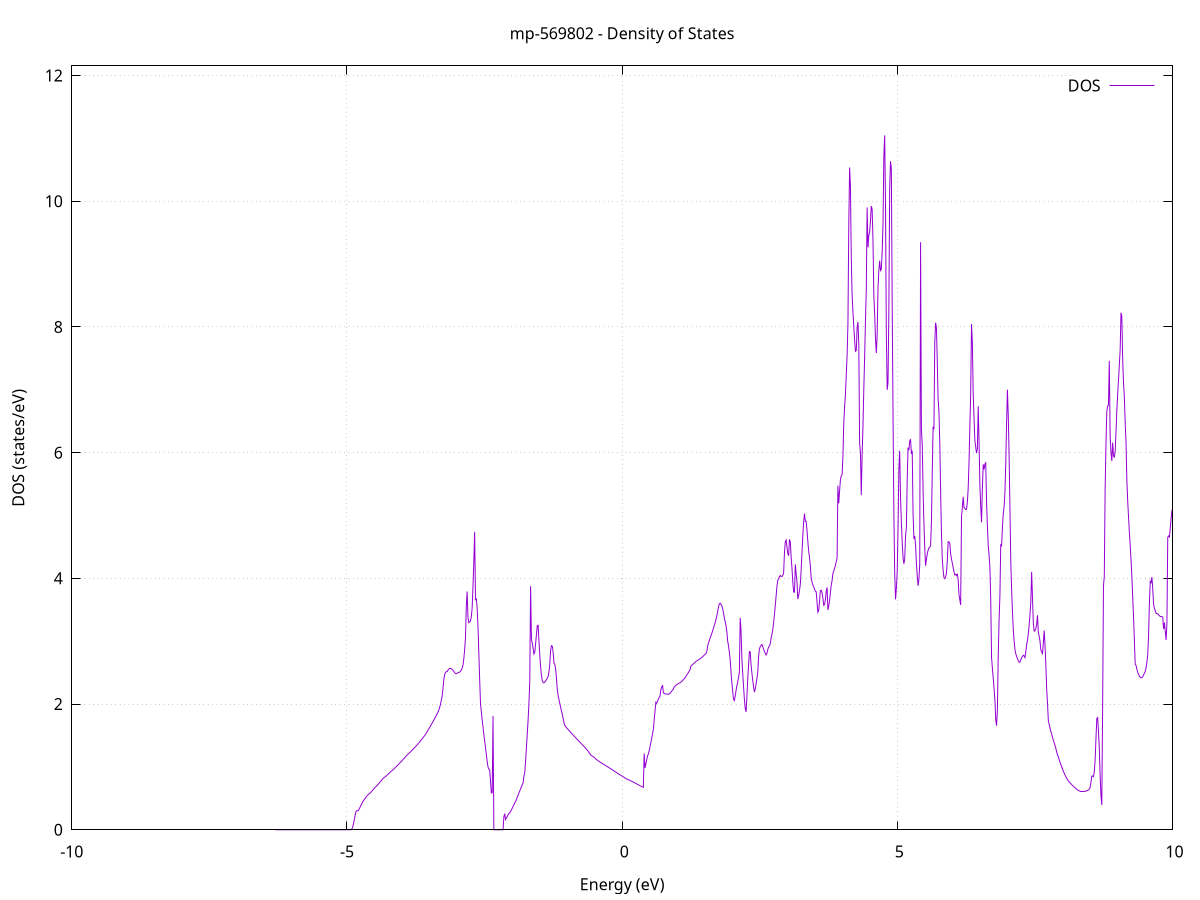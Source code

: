 set title 'mp-569802 - Density of States'
set xlabel 'Energy (eV)'
set ylabel 'DOS (states/eV)'
set grid
set xrange [-10:10]
set yrange [0:12.153]
set xzeroaxis lt -1
set terminal png size 800,600
set output 'mp-569802_dos_gnuplot.png'
plot '-' using 1:2 with lines title 'DOS'
-6.306400 0.000000
-6.291200 0.000000
-6.276000 0.000000
-6.260900 0.000000
-6.245700 0.000000
-6.230500 0.000000
-6.215300 0.000000
-6.200200 0.000000
-6.185000 0.000000
-6.169800 0.000000
-6.154600 0.000000
-6.139500 0.000000
-6.124300 0.000000
-6.109100 0.000000
-6.094000 0.000000
-6.078800 0.000000
-6.063600 0.000000
-6.048400 0.000000
-6.033300 0.000000
-6.018100 0.000000
-6.002900 0.000000
-5.987700 0.000000
-5.972600 0.000000
-5.957400 0.000000
-5.942200 0.000000
-5.927000 0.000000
-5.911900 0.000000
-5.896700 0.000000
-5.881500 0.000000
-5.866400 0.000000
-5.851200 0.000000
-5.836000 0.000000
-5.820800 0.000000
-5.805700 0.000000
-5.790500 0.000000
-5.775300 0.000000
-5.760100 0.000000
-5.745000 0.000000
-5.729800 0.000000
-5.714600 0.000000
-5.699400 0.000000
-5.684300 0.000000
-5.669100 0.000000
-5.653900 0.000000
-5.638800 0.000000
-5.623600 0.000000
-5.608400 0.000000
-5.593200 0.000000
-5.578100 0.000000
-5.562900 0.000000
-5.547700 0.000000
-5.532500 0.000000
-5.517400 0.000000
-5.502200 0.000000
-5.487000 0.000000
-5.471800 0.000000
-5.456700 0.000000
-5.441500 0.000000
-5.426300 0.000000
-5.411200 0.000000
-5.396000 0.000000
-5.380800 0.000000
-5.365600 0.000000
-5.350500 0.000000
-5.335300 0.000000
-5.320100 0.000000
-5.304900 0.000000
-5.289800 0.000000
-5.274600 0.000000
-5.259400 0.000000
-5.244200 0.000000
-5.229100 0.000000
-5.213900 0.000000
-5.198700 0.000000
-5.183600 0.000000
-5.168400 0.000000
-5.153200 0.000000
-5.138000 0.000000
-5.122900 0.000000
-5.107700 0.000000
-5.092500 0.000000
-5.077300 0.000000
-5.062200 0.000000
-5.047000 0.000000
-5.031800 0.000000
-5.016600 0.000000
-5.001500 0.000000
-4.986300 0.000000
-4.971100 0.000000
-4.956000 0.000000
-4.940800 0.000000
-4.925600 0.000100
-4.910400 0.012500
-4.895300 0.045900
-4.880100 0.100200
-4.864900 0.168000
-4.849700 0.243200
-4.834600 0.293000
-4.819400 0.304200
-4.804200 0.303100
-4.789000 0.311100
-4.773900 0.337600
-4.758700 0.364700
-4.743500 0.392400
-4.728400 0.419100
-4.713200 0.443600
-4.698000 0.465900
-4.682800 0.486100
-4.667700 0.503600
-4.652500 0.521300
-4.637300 0.538200
-4.622100 0.551700
-4.607000 0.563900
-4.591800 0.575100
-4.576600 0.586600
-4.561400 0.600000
-4.546300 0.615200
-4.531100 0.631300
-4.515900 0.647200
-4.500800 0.661800
-4.485600 0.675600
-4.470400 0.689000
-4.455200 0.702100
-4.440100 0.715900
-4.424900 0.731600
-4.409700 0.747600
-4.394500 0.763700
-4.379400 0.779900
-4.364200 0.796200
-4.349000 0.812500
-4.333800 0.824900
-4.318700 0.834700
-4.303500 0.843800
-4.288300 0.855400
-4.273200 0.867700
-4.258000 0.880100
-4.242800 0.892700
-4.227600 0.905300
-4.212500 0.917600
-4.197300 0.929500
-4.182100 0.940800
-4.166900 0.951800
-4.151800 0.964100
-4.136600 0.977000
-4.121400 0.990000
-4.106200 1.003200
-4.091100 1.016400
-4.075900 1.029700
-4.060700 1.043200
-4.045600 1.056600
-4.030400 1.070200
-4.015200 1.083900
-4.000000 1.097800
-3.984900 1.112400
-3.969700 1.127600
-3.954500 1.142900
-3.939300 1.158300
-3.924200 1.173200
-3.909000 1.187100
-3.893800 1.200100
-3.878600 1.212700
-3.863500 1.225200
-3.848300 1.237900
-3.833100 1.251200
-3.818000 1.265000
-3.802800 1.278900
-3.787600 1.292800
-3.772400 1.306800
-3.757300 1.320900
-3.742100 1.335200
-3.726900 1.349600
-3.711700 1.364300
-3.696600 1.380900
-3.681400 1.397000
-3.666200 1.413200
-3.651000 1.429600
-3.635900 1.446100
-3.620700 1.462800
-3.605500 1.479900
-3.590400 1.497400
-3.575200 1.515900
-3.560000 1.535900
-3.544800 1.557600
-3.529700 1.580700
-3.514500 1.603700
-3.499300 1.625700
-3.484100 1.648200
-3.469000 1.670900
-3.453800 1.694100
-3.438600 1.717500
-3.423400 1.741300
-3.408300 1.766900
-3.393100 1.792600
-3.377900 1.818300
-3.362800 1.845000
-3.347600 1.872500
-3.332400 1.902300
-3.317200 1.942100
-3.302100 1.993200
-3.286900 2.055500
-3.271700 2.120900
-3.256500 2.235100
-3.241400 2.376200
-3.226200 2.463600
-3.211000 2.500500
-3.195800 2.516400
-3.180700 2.515000
-3.165500 2.537500
-3.150300 2.555700
-3.135200 2.566000
-3.120000 2.567200
-3.104800 2.562500
-3.089600 2.552600
-3.074500 2.538400
-3.059300 2.520600
-3.044100 2.501400
-3.028900 2.486100
-3.013800 2.481800
-2.998600 2.488900
-2.983400 2.497900
-2.968200 2.503500
-2.953100 2.508000
-2.937900 2.520600
-2.922700 2.542100
-2.907600 2.571100
-2.892400 2.617000
-2.877200 2.720200
-2.862000 2.860600
-2.846900 3.047600
-2.831700 3.563700
-2.816500 3.790900
-2.801300 3.375100
-2.786200 3.293900
-2.771000 3.306400
-2.755800 3.321700
-2.740600 3.393600
-2.725500 3.527100
-2.710300 3.867900
-2.695100 4.262200
-2.680000 4.739600
-2.664800 3.651900
-2.649600 3.680100
-2.634400 3.518500
-2.619300 3.236300
-2.604100 2.813700
-2.588900 2.392600
-2.573700 2.004900
-2.558600 1.875600
-2.543400 1.751600
-2.528200 1.636800
-2.513000 1.519000
-2.497900 1.414200
-2.482700 1.304200
-2.467500 1.196200
-2.452400 1.090100
-2.437200 0.998300
-2.422000 0.965500
-2.406800 0.954900
-2.391700 0.772500
-2.376500 0.585300
-2.361300 0.588600
-2.346100 1.809600
-2.331000 0.000000
-2.315800 0.000000
-2.300600 0.000000
-2.285400 0.000000
-2.270300 0.000000
-2.255100 0.000000
-2.239900 0.000000
-2.224800 0.000000
-2.209600 0.000000
-2.194400 0.000000
-2.179200 0.000000
-2.164100 0.000000
-2.148900 0.208300
-2.133700 0.257200
-2.118500 0.164200
-2.103400 0.187600
-2.088200 0.212100
-2.073000 0.237800
-2.057800 0.264500
-2.042700 0.265900
-2.027500 0.291000
-2.012300 0.316800
-1.997200 0.343400
-1.982000 0.370700
-1.966800 0.398700
-1.951600 0.427500
-1.936500 0.448100
-1.921300 0.482900
-1.906100 0.517400
-1.890900 0.551400
-1.875800 0.585000
-1.860600 0.618100
-1.845400 0.650800
-1.830200 0.683100
-1.815100 0.714900
-1.799900 0.746300
-1.784700 0.855900
-1.769600 0.912500
-1.754400 1.090800
-1.739200 1.306600
-1.724000 1.524600
-1.708900 1.744700
-1.693700 2.008100
-1.678500 2.363300
-1.663300 3.874900
-1.648200 3.026400
-1.633000 2.973200
-1.617800 2.888300
-1.602600 2.796700
-1.587500 2.824300
-1.572300 2.963500
-1.557100 3.105800
-1.542000 3.248300
-1.526800 3.253100
-1.511600 3.001800
-1.496400 2.777200
-1.481300 2.591500
-1.466100 2.454300
-1.450900 2.370700
-1.435700 2.341400
-1.420600 2.337900
-1.405400 2.349800
-1.390200 2.367200
-1.375000 2.389100
-1.359900 2.414500
-1.344700 2.440900
-1.329500 2.514800
-1.314400 2.640100
-1.299200 2.859600
-1.284000 2.928900
-1.268800 2.918300
-1.253700 2.820700
-1.238500 2.646900
-1.223300 2.633100
-1.208100 2.555800
-1.193000 2.406300
-1.177800 2.221800
-1.162600 2.135700
-1.147400 2.070600
-1.132300 2.007300
-1.117100 1.946700
-1.101900 1.888600
-1.086800 1.833100
-1.071600 1.770800
-1.056400 1.703700
-1.041200 1.657300
-1.026100 1.641000
-1.010900 1.625100
-0.995700 1.609700
-0.980500 1.594600
-0.965400 1.579800
-0.950200 1.565000
-0.935000 1.550500
-0.919800 1.536000
-0.904700 1.521600
-0.889500 1.507400
-0.874300 1.493200
-0.859200 1.479100
-0.844000 1.465000
-0.828800 1.451100
-0.813600 1.437100
-0.798500 1.423100
-0.783300 1.409000
-0.768100 1.394900
-0.752900 1.380900
-0.737800 1.367100
-0.722600 1.353300
-0.707400 1.339600
-0.692200 1.325200
-0.677100 1.310300
-0.661900 1.295400
-0.646700 1.280400
-0.631600 1.265400
-0.616400 1.247900
-0.601200 1.227700
-0.586000 1.208100
-0.570900 1.190400
-0.555700 1.178100
-0.540500 1.170700
-0.525300 1.163300
-0.510200 1.155900
-0.495000 1.141100
-0.479800 1.126900
-0.464600 1.116900
-0.449500 1.107100
-0.434300 1.097300
-0.419100 1.087600
-0.404000 1.078800
-0.388800 1.070200
-0.373600 1.061700
-0.358400 1.053100
-0.343300 1.044600
-0.328100 1.036100
-0.312900 1.027600
-0.297700 1.019500
-0.282600 1.011300
-0.267400 1.003200
-0.252200 0.995000
-0.237000 0.986700
-0.221900 0.978400
-0.206700 0.970000
-0.191500 0.961600
-0.176400 0.952900
-0.161200 0.943900
-0.146000 0.935000
-0.130800 0.926200
-0.115700 0.917400
-0.100500 0.908800
-0.085300 0.900100
-0.070100 0.891600
-0.055000 0.883100
-0.039800 0.874900
-0.024600 0.866700
-0.009400 0.858700
0.005700 0.850500
0.020900 0.842300
0.036100 0.833900
0.051200 0.824000
0.066400 0.814800
0.081600 0.809100
0.096800 0.803100
0.111900 0.797000
0.127100 0.790800
0.142300 0.784500
0.157500 0.778100
0.172600 0.771500
0.187800 0.764800
0.203000 0.758100
0.218200 0.751200
0.233300 0.744200
0.248500 0.737100
0.263700 0.730000
0.278800 0.722700
0.294000 0.715300
0.309200 0.708100
0.324400 0.701300
0.339500 0.694700
0.354700 0.688100
0.369900 0.681600
0.385100 0.675200
0.400200 1.215200
0.415400 0.983600
0.430600 1.044200
0.445800 1.107800
0.460900 1.174500
0.476100 1.205900
0.491300 1.257300
0.506400 1.321200
0.521600 1.387400
0.536800 1.456100
0.552000 1.527200
0.567100 1.600800
0.582300 1.749200
0.597500 1.888600
0.612700 2.028600
0.627800 2.011200
0.643000 2.048200
0.658200 2.078200
0.673400 2.104600
0.688500 2.127200
0.703700 2.230800
0.718900 2.269200
0.734000 2.301100
0.749200 2.179500
0.764400 2.169000
0.779600 2.163400
0.794700 2.160100
0.809900 2.158600
0.825100 2.159100
0.840300 2.156900
0.855400 2.158200
0.870600 2.173600
0.885800 2.190500
0.901000 2.206800
0.916100 2.222600
0.931300 2.241900
0.946500 2.269800
0.961600 2.285100
0.976800 2.299100
0.992000 2.310800
1.007200 2.318800
1.022300 2.325000
1.037500 2.331700
1.052700 2.338800
1.067900 2.346900
1.083000 2.359800
1.098200 2.375000
1.113400 2.389100
1.128600 2.403400
1.143700 2.419600
1.158900 2.439800
1.174100 2.461600
1.189200 2.483700
1.204400 2.503100
1.219600 2.524400
1.234800 2.548600
1.249900 2.606400
1.265100 2.617400
1.280300 2.628900
1.295500 2.640900
1.310600 2.653400
1.325800 2.666400
1.341000 2.678900
1.356200 2.688400
1.371300 2.694800
1.386500 2.702000
1.401700 2.710500
1.416800 2.720200
1.432000 2.730900
1.447200 2.741900
1.462400 2.753300
1.477500 2.765900
1.492700 2.779900
1.507900 2.790700
1.523100 2.801300
1.538200 2.835800
1.553400 2.921500
1.568600 2.970500
1.583800 3.012600
1.598900 3.051200
1.614100 3.086900
1.629300 3.124800
1.644400 3.165500
1.659600 3.208100
1.674800 3.250600
1.690000 3.295700
1.705100 3.345300
1.720300 3.403500
1.735500 3.470300
1.750700 3.545800
1.765800 3.592800
1.781000 3.605300
1.796200 3.587700
1.811400 3.559900
1.826500 3.517800
1.841700 3.451000
1.856900 3.369900
1.872000 3.309100
1.887200 3.249700
1.902400 3.157800
1.917600 3.000300
1.932700 2.926800
1.947900 2.820600
1.963100 2.705900
1.978300 2.506100
1.993400 2.344400
2.008600 2.205500
2.023800 2.076500
2.039000 2.055000
2.054100 2.125100
2.069300 2.213200
2.084500 2.292400
2.099600 2.354100
2.114800 2.420200
2.130000 2.507200
2.145200 3.371000
2.160300 3.160500
2.175500 2.729500
2.190700 2.490800
2.205900 2.276700
2.221000 2.079500
2.236200 1.930900
2.251400 1.874600
2.266600 2.111900
2.281700 2.389300
2.296900 2.614800
2.312100 2.833800
2.327200 2.830800
2.342400 2.625700
2.357600 2.493200
2.372800 2.376400
2.387900 2.273800
2.403100 2.190200
2.418300 2.239700
2.433500 2.315700
2.448600 2.403700
2.463800 2.503700
2.479000 2.745600
2.494200 2.877000
2.509300 2.913800
2.524500 2.935200
2.539700 2.948500
2.554800 2.912700
2.570000 2.872200
2.585200 2.838200
2.600400 2.808500
2.615500 2.782200
2.630700 2.806200
2.645900 2.868000
2.661100 2.905800
2.676200 2.924000
2.691400 2.960000
2.706600 3.050100
2.721800 3.112700
2.736900 3.181000
2.752100 3.291400
2.767300 3.425500
2.782400 3.565300
2.797600 3.720000
2.812800 3.873000
2.828000 3.971600
2.843100 3.991600
2.858300 4.024300
2.873500 4.046900
2.888700 4.030100
2.903800 4.029800
2.919000 4.047000
2.934200 4.088700
2.949400 4.407600
2.964500 4.583600
2.979700 4.610300
2.994900 4.497500
3.010000 4.395100
3.025200 4.359800
3.040400 4.620100
3.055600 4.581100
3.070700 4.335300
3.085900 4.160700
3.101100 3.939200
3.116300 3.781800
3.131400 3.779300
3.146600 4.222400
3.161800 4.074200
3.177000 3.936400
3.192100 3.670200
3.207300 3.726800
3.222500 3.806800
3.237600 3.909600
3.252800 4.134100
3.268000 4.415100
3.283200 4.683700
3.298300 4.895300
3.313500 5.029700
3.328700 4.907400
3.343900 4.905000
3.359000 4.761300
3.374200 4.580900
3.389400 4.435400
3.404600 4.326500
3.419700 4.201900
3.434900 4.007200
3.450100 3.941500
3.465200 3.896400
3.480400 3.867700
3.495600 3.828900
3.510800 3.794400
3.525900 3.785400
3.541100 3.618700
3.556300 3.460500
3.571500 3.487700
3.586600 3.636400
3.601800 3.803100
3.617000 3.811900
3.632200 3.774400
3.647300 3.687000
3.662500 3.570200
3.677700 3.582300
3.692800 3.660100
3.708000 3.792400
3.723200 3.856400
3.738400 3.496900
3.753500 3.556300
3.768700 3.645800
3.783900 3.774400
3.799100 3.888600
3.814200 3.962500
3.829400 4.075400
3.844600 4.116200
3.859800 4.159200
3.874900 4.204300
3.890100 4.265800
3.905300 4.319000
3.920400 5.473800
3.935600 5.194500
3.950800 5.386500
3.966000 5.568800
3.981100 5.631500
3.996300 5.648500
4.011500 5.935000
4.026700 6.474100
4.041800 6.725300
4.057000 6.915900
4.072200 7.236700
4.087400 7.539700
4.102500 8.039300
4.117700 9.585100
4.132900 10.536300
4.148000 10.241100
4.163200 9.109100
4.178400 8.516900
4.193600 8.238900
4.208700 8.007200
4.223900 7.787700
4.239100 7.612300
4.254300 7.626800
4.269400 7.994300
4.284600 8.078000
4.299800 7.723400
4.315000 6.146100
4.330100 5.998300
4.345300 5.323000
4.360500 5.967500
4.375600 6.412900
4.390800 7.002600
4.406000 7.518400
4.421200 8.098400
4.436300 8.605400
4.451500 9.900300
4.466700 9.266700
4.481900 9.453300
4.497000 9.505700
4.512200 9.690300
4.527400 9.921900
4.542600 9.870700
4.557700 9.382000
4.572900 8.502700
4.588100 8.218600
4.603200 7.813200
4.618400 7.585700
4.633600 7.880300
4.648800 8.615600
4.663900 8.896100
4.679100 9.053100
4.694300 8.897700
4.709500 8.917400
4.724600 9.188500
4.739800 9.626700
4.755000 10.715600
4.770200 11.047800
4.785300 9.914900
4.800500 7.889800
4.815700 6.998200
4.830800 7.110200
4.846000 8.241700
4.861200 10.211000
4.876400 10.634900
4.891500 10.526200
4.906700 8.404300
4.921900 6.618400
4.937100 5.050500
4.952200 4.092200
4.967400 3.665800
4.982600 3.843600
4.997800 4.097700
5.012900 4.788800
5.028100 5.737800
5.043300 6.030100
5.058400 5.282600
5.073600 4.893500
5.088800 4.575100
5.104000 4.330900
5.119100 4.231800
5.134300 4.304700
5.149500 4.674600
5.164700 4.807700
5.179800 5.579000
5.195000 6.080100
5.210200 6.038500
5.225400 6.186100
5.240500 6.212600
5.255700 5.978300
5.270900 6.029500
5.286000 5.030600
5.301200 4.626500
5.316400 4.674100
5.331600 4.519400
5.346700 4.237000
5.361900 4.040400
5.377100 3.881700
5.392300 3.982300
5.407400 4.221900
5.422600 9.348000
5.437800 6.357000
5.453000 6.134800
5.468100 5.404900
5.483300 4.882900
5.498500 4.481300
5.513600 4.199700
5.528800 4.305700
5.544000 4.386800
5.559200 4.447600
5.574300 4.483300
5.589500 4.494700
5.604700 4.520900
5.619900 4.886300
5.635000 5.694100
5.650200 6.414500
5.665400 6.372300
5.680600 7.751900
5.695700 8.066300
5.710900 7.980800
5.726100 7.442700
5.741200 6.847900
5.756400 6.652000
5.771600 6.157100
5.786800 5.394000
5.801900 4.718100
5.817100 4.304300
5.832300 4.127700
5.847500 4.013300
5.862600 3.994200
5.877800 4.022800
5.893000 4.083800
5.908200 4.277200
5.923300 4.582900
5.938500 4.581500
5.953700 4.553200
5.968800 4.389000
5.984000 4.308600
5.999200 4.242500
6.014400 4.172100
6.029500 4.106800
6.044700 4.054100
6.059900 4.063800
6.075100 4.043200
6.090200 4.075300
6.105400 3.980200
6.120600 3.738900
6.135800 3.660200
6.150900 3.576900
6.166100 4.983400
6.181300 5.114600
6.196400 5.297400
6.211600 5.130300
6.226800 5.109800
6.242000 5.096100
6.257100 5.098000
6.272300 5.207100
6.287500 5.427200
6.302700 5.842800
6.317800 6.405700
6.333000 6.938100
6.348200 8.045700
6.363400 7.753300
6.378500 6.942300
6.393700 6.565100
6.408900 6.198100
6.424000 6.088700
6.439200 5.993500
6.454400 6.057300
6.469600 6.738500
6.484700 6.190000
6.499900 5.496900
6.515100 5.148300
6.530300 4.892000
6.545400 5.433500
6.560600 5.814100
6.575800 5.732900
6.591000 5.818300
6.606100 5.837400
6.621300 5.226100
6.636500 4.834400
6.651600 4.524500
6.666800 4.366600
6.682000 4.183000
6.697200 3.673500
6.712300 2.743300
6.727500 2.571500
6.742700 2.408500
6.757900 2.241400
6.773000 2.069900
6.788200 1.750600
6.803400 1.654800
6.818600 1.911800
6.833700 2.775900
6.848900 3.330600
6.864100 3.725200
6.879200 4.533000
6.894400 4.518200
6.909600 4.810100
6.924800 5.023000
6.939900 5.134400
6.955100 5.365500
6.970300 5.817800
6.985500 6.483000
7.000600 7.002000
7.015800 6.585700
7.031000 5.963600
7.046200 5.136100
7.061300 4.279700
7.076500 3.826700
7.091700 3.481500
7.106800 3.184000
7.122000 3.002400
7.137200 2.868900
7.152400 2.799700
7.167500 2.759400
7.182700 2.722700
7.197900 2.689600
7.213100 2.666800
7.228200 2.666800
7.243400 2.706000
7.258600 2.736800
7.273800 2.758800
7.288900 2.776500
7.304100 2.765600
7.319300 2.738300
7.334400 2.836100
7.349600 2.939400
7.364800 3.011900
7.380000 3.117200
7.395100 3.255300
7.410300 3.424000
7.425500 3.623200
7.440700 4.101700
7.455800 3.692600
7.471000 3.292300
7.486200 3.161100
7.501400 3.164400
7.516500 3.200800
7.531700 3.262400
7.546900 3.413300
7.562000 3.149600
7.577200 3.077800
7.592400 3.002200
7.607600 2.863100
7.622700 2.827700
7.637900 2.803100
7.653100 2.964800
7.668300 3.170300
7.683400 2.940700
7.698600 2.627900
7.713800 2.234500
7.729000 2.011900
7.744100 1.736400
7.759300 1.674300
7.774500 1.617200
7.789600 1.565300
7.804800 1.517100
7.820000 1.470500
7.835200 1.426000
7.850300 1.383500
7.865500 1.343100
7.880700 1.293300
7.895900 1.235500
7.911000 1.193800
7.926200 1.154700
7.941400 1.116400
7.956600 1.075900
7.971700 1.036700
7.986900 0.999600
8.002100 0.964400
8.017200 0.931300
8.032400 0.900100
8.047600 0.870900
8.062800 0.843700
8.077900 0.818400
8.093100 0.795200
8.108300 0.777400
8.123500 0.762100
8.138600 0.747100
8.153800 0.732600
8.169000 0.718500
8.184200 0.705000
8.199300 0.691900
8.214500 0.679400
8.229700 0.667300
8.244800 0.655700
8.260000 0.644700
8.275200 0.634100
8.290400 0.624700
8.305500 0.618700
8.320700 0.613200
8.335900 0.609500
8.351100 0.609300
8.366200 0.609400
8.381400 0.609700
8.396600 0.610400
8.411800 0.611600
8.426900 0.614700
8.442100 0.619600
8.457300 0.626600
8.472400 0.635500
8.487600 0.646400
8.502800 0.673300
8.518000 0.752800
8.533100 0.853600
8.548300 0.855900
8.563500 0.845500
8.578700 0.921700
8.593800 1.105500
8.609000 1.443000
8.624200 1.761700
8.639400 1.793600
8.654500 1.572700
8.669700 1.300800
8.684900 0.859800
8.700000 0.549100
8.715200 0.394100
8.730400 1.942100
8.745600 3.875700
8.760700 4.031200
8.775900 5.410000
8.791100 6.134600
8.806300 6.652100
8.821400 6.744600
8.836600 6.753700
8.851800 7.460700
8.867000 6.262200
8.882100 6.001400
8.897300 5.867300
8.912500 6.159400
8.927600 5.954200
8.942800 5.921000
8.958000 6.022200
8.973200 6.319200
8.988300 6.663000
9.003500 6.920000
9.018700 7.153100
9.033900 7.390700
9.049000 7.633000
9.064200 8.226600
9.079400 8.167000
9.094600 7.478600
9.109700 7.123400
9.124900 6.883900
9.140100 6.481400
9.155300 6.168900
9.170400 5.573300
9.185600 5.234800
9.200800 4.982800
9.215900 4.738700
9.231100 4.528400
9.246300 4.299600
9.261500 4.032400
9.276600 3.699000
9.291800 3.393900
9.307000 3.015800
9.322200 2.637800
9.337300 2.617400
9.352500 2.558200
9.367700 2.510800
9.382900 2.473800
9.398000 2.446200
9.413200 2.427700
9.428400 2.418400
9.443500 2.419700
9.458700 2.435700
9.473900 2.461900
9.489100 2.489100
9.504200 2.515200
9.519400 2.581600
9.534600 2.662400
9.549800 2.785700
9.564900 3.082900
9.580100 3.594500
9.595300 3.950300
9.610500 3.932300
9.625600 4.021700
9.640800 3.833600
9.656000 3.589300
9.671100 3.517100
9.686300 3.488800
9.701500 3.441500
9.716700 3.438200
9.731800 3.438400
9.747000 3.419900
9.762200 3.406300
9.777400 3.392500
9.792500 3.394600
9.807700 3.392500
9.822900 3.382300
9.838100 3.195400
9.853200 3.297200
9.868400 3.158200
9.883600 3.020900
9.898700 3.282200
9.913900 4.653700
9.929100 4.674600
9.944300 4.658700
9.959400 4.796200
9.974600 4.949800
9.989800 5.078600
10.005000 5.120200
10.020100 5.742000
10.035300 5.928600
10.050500 5.810800
10.065700 5.716300
10.080800 5.710600
10.096000 5.146700
10.111200 5.167600
10.126300 5.202000
10.141500 5.250100
10.156700 5.284200
10.171900 5.314000
10.187000 5.328200
10.202200 5.322700
10.217400 5.292200
10.232600 5.219600
10.247700 5.126600
10.262900 5.015000
10.278100 4.891300
10.293300 4.826000
10.308400 4.734700
10.323600 4.642200
10.338800 4.569000
10.353900 4.721500
10.369100 4.659500
10.384300 4.338800
10.399500 4.293500
10.414600 4.149400
10.429800 4.008000
10.445000 3.863300
10.460200 3.832400
10.475300 3.834900
10.490500 3.827700
10.505700 3.850300
10.520900 3.874400
10.536000 3.875900
10.551200 3.894200
10.566400 3.914300
10.581500 3.938800
10.596700 3.972400
10.611900 4.043700
10.627100 4.082600
10.642200 4.152900
10.657400 4.129000
10.672600 4.093900
10.687800 4.063500
10.702900 4.030100
10.718100 3.998700
10.733300 3.966700
10.748500 4.265100
10.763600 4.086700
10.778800 3.897700
10.794000 3.758900
10.809100 3.725400
10.824300 3.730500
10.839500 3.762200
10.854700 3.841300
10.869800 3.967700
10.885000 4.114500
10.900200 4.292000
10.915400 4.500100
10.930500 4.685800
10.945700 4.755000
10.960900 4.786100
10.976100 4.857100
10.991200 5.004400
11.006400 4.925800
11.021600 5.037700
11.036700 5.153900
11.051900 5.273900
11.067100 5.399000
11.082300 5.664800
11.097400 5.759700
11.112600 5.473900
11.127800 5.387000
11.143000 4.966100
11.158100 4.747400
11.173300 4.570300
11.188500 4.440500
11.203700 4.312800
11.218800 4.038600
11.234000 3.635500
11.249200 3.291700
11.264300 3.013300
11.279500 2.943900
11.294700 2.898600
11.309900 2.855400
11.325000 2.829500
11.340200 2.820700
11.355400 2.828900
11.370600 2.844700
11.385700 2.859400
11.400900 2.910000
11.416100 2.948900
11.431300 2.924400
11.446400 2.854000
11.461600 2.760000
11.476800 2.643000
11.491900 2.578000
11.507100 2.520600
11.522300 2.696100
11.537500 2.816900
11.552600 2.959700
11.567800 3.204300
11.583000 3.603000
11.598200 3.778800
11.613300 3.822100
11.628500 3.851000
11.643700 3.970500
11.658900 4.199600
11.674000 4.340900
11.689200 4.429400
11.704400 4.538900
11.719500 4.683200
11.734700 4.738600
11.749900 4.750700
11.765100 4.869900
11.780200 5.007800
11.795400 5.164400
11.810600 5.419400
11.825800 5.655000
11.840900 5.042100
11.856100 4.890000
11.871300 4.794500
11.886500 4.839200
11.901600 4.823100
11.916800 4.737100
11.932000 4.629100
11.947100 4.394000
11.962300 4.252100
11.977500 4.161300
11.992700 3.981900
12.007800 3.608700
12.023000 2.977300
12.038200 2.824400
12.053400 2.760800
12.068500 2.700100
12.083700 2.645200
12.098900 2.619500
12.114100 2.696700
12.129200 2.787500
12.144400 2.906500
12.159600 3.012100
12.174700 2.976700
12.189900 2.891800
12.205100 3.104700
12.220300 3.334400
12.235400 3.580700
12.250600 3.843600
12.265800 4.762100
12.281000 4.647100
12.296100 4.694100
12.311300 4.691200
12.326500 4.652600
12.341700 4.567200
12.356800 4.461000
12.372000 4.280400
12.387200 4.135400
12.402300 4.494400
12.417500 4.808900
12.432700 5.077400
12.447900 4.951800
12.463000 4.809100
12.478200 4.688900
12.493400 4.618800
12.508600 4.560400
12.523700 4.506500
12.538900 4.513900
12.554100 4.475300
12.569300 4.442800
12.584400 4.438000
12.599600 4.442500
12.614800 4.473100
12.629900 4.530300
12.645100 4.988800
12.660300 5.018300
12.675500 4.736300
12.690600 4.507800
12.705800 4.405500
12.721000 4.363800
12.736200 4.324100
12.751300 4.380100
12.766500 4.308300
12.781700 4.225300
12.796900 4.147500
12.812000 4.074800
12.827200 4.215500
12.842400 4.071400
12.857500 3.769300
12.872700 3.942800
12.887900 3.881100
12.903100 3.731300
12.918200 3.789500
12.933400 3.627800
12.948600 3.431400
12.963800 3.285300
12.978900 3.151400
12.994100 3.008300
13.009300 2.892900
13.024500 2.832300
13.039600 2.806800
13.054800 3.306000
13.070000 3.155000
13.085100 3.320600
13.100300 3.475400
13.115500 3.611700
13.130700 3.731900
13.145800 3.885100
13.161000 4.026200
13.176200 4.096500
13.191400 4.038600
13.206500 4.285600
13.221700 4.603300
13.236900 5.034400
13.252100 5.466300
13.267200 5.739700
13.282400 5.817700
13.297600 5.973800
13.312700 5.138000
13.327900 4.559800
13.343100 4.036400
13.358300 3.515600
13.373400 3.105600
13.388600 2.833000
13.403800 2.611800
13.419000 2.364300
13.434100 2.029500
13.449300 1.806800
13.464500 1.695300
13.479700 1.635700
13.494800 1.611500
13.510000 1.623500
13.525200 1.671400
13.540300 1.746700
13.555500 1.977400
13.570700 2.170900
13.585900 2.337700
13.601000 2.481300
13.616200 2.590600
13.631400 2.603200
13.646600 2.585600
13.661700 2.602000
13.676900 2.635200
13.692100 2.687400
13.707300 2.747400
13.722400 2.812300
13.737600 2.897900
13.752800 2.997400
13.767900 3.108000
13.783100 3.233900
13.798300 3.384200
13.813500 3.572900
13.828600 3.831700
13.843800 4.185900
13.859000 4.482500
13.874200 4.749100
13.889300 5.006600
13.904500 5.241100
13.919700 5.422800
13.934900 5.675800
13.950000 5.755500
13.965200 5.675100
13.980400 5.499000
13.995500 5.345200
14.010700 5.200500
14.025900 5.064400
14.041100 4.952600
14.056200 4.882500
14.071400 4.812200
14.086600 4.751900
14.101800 4.683300
14.116900 4.678500
14.132100 4.711500
14.147300 4.738500
14.162500 4.766000
14.177600 4.805900
14.192800 4.847800
14.208000 4.878400
14.223100 4.914800
14.238300 4.971500
14.253500 4.991200
14.268700 4.966200
14.283800 4.927300
14.299000 4.609600
14.314200 4.495700
14.329400 4.410600
14.344500 4.351900
14.359700 4.309100
14.374900 4.019800
14.390100 3.715400
14.405200 3.434400
14.420400 3.193900
14.435600 3.185400
14.450700 3.122500
14.465900 3.095800
14.481100 3.429700
14.496300 2.859900
14.511400 3.275800
14.526600 3.818600
14.541800 4.002800
14.557000 3.922400
14.572100 3.862700
14.587300 2.979500
14.602500 2.739200
14.617700 2.477900
14.632800 2.382600
14.648000 2.575100
14.663200 2.870400
14.678300 3.166100
14.693500 3.753700
14.708700 4.180100
14.723900 4.491100
14.739000 4.700500
14.754200 4.747600
14.769400 4.557300
14.784600 4.597500
14.799700 4.684300
14.814900 4.900400
14.830100 4.831300
14.845300 4.674300
14.860400 4.664700
14.875600 4.666600
14.890800 4.676900
14.905900 4.693900
14.921100 4.738200
14.936300 5.024200
14.951500 5.744800
14.966600 6.334400
14.981800 6.432600
14.997000 6.237900
15.012200 6.068600
15.027300 5.862200
15.042500 5.752100
15.057700 5.558800
15.072900 5.287900
15.088000 4.946400
15.103200 4.762200
15.118400 4.589500
15.133500 4.503400
15.148700 4.401600
15.163900 4.238400
15.179100 4.166600
15.194200 4.302400
15.209400 4.186700
15.224600 4.149500
15.239800 4.164700
15.254900 4.224100
15.270100 4.325100
15.285300 4.493200
15.300500 4.678800
15.315600 4.834200
15.330800 4.896000
15.346000 5.211100
15.361100 5.326500
15.376300 4.606100
15.391500 4.701200
15.406700 4.940000
15.421800 4.705400
15.437000 4.580400
15.452200 4.180700
15.467400 3.928500
15.482500 3.501300
15.497700 3.268000
15.512900 3.251400
15.528100 3.517400
15.543200 3.839600
15.558400 4.093400
15.573600 4.191000
15.588700 4.128500
15.603900 4.105300
15.619100 4.124000
15.634300 4.169300
15.649400 4.246200
15.664600 4.346700
15.679800 4.493200
15.695000 4.582500
15.710100 4.620000
15.725300 4.642200
15.740500 4.656900
15.755700 4.668800
15.770800 4.677000
15.786000 4.655000
15.801200 4.612500
15.816300 4.604200
15.831500 4.584800
15.846700 4.465400
15.861900 4.330500
15.877000 4.220300
15.892200 4.123300
15.907400 4.033000
15.922600 3.949600
15.937700 3.878500
15.952900 3.904600
15.968100 3.896000
15.983300 4.579900
15.998400 4.353500
16.013600 5.122200
16.028800 4.379900
16.043900 4.320100
16.059100 4.220300
16.074300 4.109500
16.089500 4.437900
16.104600 4.556700
16.119800 4.384400
16.135000 4.066700
16.150200 3.958200
16.165300 3.941600
16.180500 3.853200
16.195700 3.737700
16.210900 3.634700
16.226000 3.562700
16.241200 3.534700
16.256400 3.572200
16.271500 3.629700
16.286700 3.642400
16.301900 3.862300
16.317100 4.167300
16.332200 4.290800
16.347400 4.303900
16.362600 4.386000
16.377800 4.387100
16.392900 4.340400
16.408100 4.403700
16.423300 4.443000
16.438500 4.752900
16.453600 4.800900
16.468800 4.663700
16.484000 4.638700
16.499100 4.597800
16.514300 4.546900
16.529500 4.612300
16.544700 4.650100
16.559800 4.696000
16.575000 4.657300
16.590200 4.676500
16.605400 4.640900
16.620500 4.764900
16.635700 4.850000
16.650900 4.285500
16.666100 3.978300
16.681200 3.738100
16.696400 3.517700
16.711600 3.326700
16.726700 3.161100
16.741900 2.950300
16.757100 2.844500
16.772300 2.806800
16.787400 2.793600
16.802600 2.808600
16.817800 2.830500
16.833000 2.861800
16.848100 2.906000
16.863300 2.964900
16.878500 3.034100
16.893700 3.307800
16.908800 3.483400
16.924000 3.594300
16.939200 3.888600
16.954300 4.055000
16.969500 4.225400
16.984700 4.357900
16.999900 4.466100
17.015000 4.548000
17.030200 4.608300
17.045400 4.717700
17.060600 5.159600
17.075700 4.279700
17.090900 4.169500
17.106100 4.043900
17.121300 3.896700
17.136400 3.716600
17.151600 3.532300
17.166800 3.401200
17.181900 3.333600
17.197100 3.318000
17.212300 3.298300
17.227500 3.312100
17.242600 3.374400
17.257800 3.509500
17.273000 3.546300
17.288200 3.470800
17.303300 3.529200
17.318500 3.685100
17.333700 3.894500
17.348900 4.192100
17.364000 4.587800
17.379200 4.921100
17.394400 5.190300
17.409500 5.440600
17.424700 5.637300
17.439900 5.616800
17.455100 5.697900
17.470200 5.683100
17.485400 5.711300
17.500600 5.707700
17.515800 5.769000
17.530900 5.759000
17.546100 5.704900
17.561300 5.573900
17.576500 5.399600
17.591600 5.253800
17.606800 5.533300
17.622000 5.287100
17.637100 5.177400
17.652300 5.060000
17.667500 5.038600
17.682700 5.047400
17.697800 5.083300
17.713000 5.145300
17.728200 5.237300
17.743400 5.374100
17.758500 5.674800
17.773700 5.711000
17.788900 5.485900
17.804100 5.249900
17.819200 5.071500
17.834400 4.914400
17.849600 4.775600
17.864700 4.609400
17.879900 4.473200
17.895100 4.349600
17.910300 4.038200
17.925400 4.016100
17.940600 4.089500
17.955800 3.756700
17.971000 3.522900
17.986100 3.440000
18.001300 3.331100
18.016500 3.186200
18.031700 3.144200
18.046800 3.145400
18.062000 3.157700
18.077200 3.169800
18.092300 3.181300
18.107500 3.198900
18.122700 3.223200
18.137900 3.322700
18.153000 3.457600
18.168200 3.314900
18.183400 2.906900
18.198600 3.108000
18.213700 3.264900
18.228900 3.384700
18.244100 3.519300
18.259300 3.670900
18.274400 3.821800
18.289600 3.914500
18.304800 3.978300
18.319900 4.070800
18.335100 4.233100
18.350300 4.366100
18.365500 4.517300
18.380600 4.714500
18.395800 4.987700
18.411000 5.335600
18.426200 4.649500
18.441300 4.664700
18.456500 4.651100
18.471700 4.609800
18.486900 4.330500
18.502000 4.210500
18.517200 4.053400
18.532400 4.108600
18.547500 4.426200
18.562700 4.929600
18.577900 4.647500
18.593100 4.670800
18.608200 4.641200
18.623400 4.699700
18.638600 4.795600
18.653800 5.017400
18.668900 5.903400
18.684100 6.286500
18.699300 5.967400
18.714500 6.073100
18.729600 5.865700
18.744800 5.263500
18.760000 5.131700
18.775100 5.129500
18.790300 4.969200
18.805500 4.838300
18.820700 4.781500
18.835800 4.727000
18.851000 4.689900
18.866200 4.661400
18.881400 4.639600
18.896500 4.663700
18.911700 4.698000
18.926900 4.789200
18.942100 4.917000
18.957200 5.159100
18.972400 5.271700
18.987600 5.144600
19.002700 4.972800
19.017900 4.797500
19.033100 4.641600
19.048300 4.509800
19.063400 4.393900
19.078600 4.399800
19.093800 4.641100
19.109000 5.381000
19.124100 5.052200
19.139300 4.155800
19.154500 3.988600
19.169700 3.886000
19.184800 3.799000
19.200000 3.790800
19.215200 3.788000
19.230300 3.803500
19.245500 3.833800
19.260700 3.884600
19.275900 3.944000
19.291000 4.010400
19.306200 4.076300
19.321400 4.128300
19.336600 4.201200
19.351700 4.363200
19.366900 4.610200
19.382100 4.546500
19.397300 4.523000
19.412400 4.470100
19.427600 4.402000
19.442800 4.296600
19.457900 4.192300
19.473100 4.082800
19.488300 3.972300
19.503500 3.885900
19.518600 3.846200
19.533800 3.743800
19.549000 3.897700
19.564200 3.719800
19.579300 3.644900
19.594500 3.604700
19.609700 3.685800
19.624900 3.682900
19.640000 3.739800
19.655200 3.663000
19.670400 3.679100
19.685500 4.221200
19.700700 3.992200
19.715900 3.995900
19.731100 4.018500
19.746200 4.128300
19.761400 4.256200
19.776600 4.376300
19.791800 4.467000
19.806900 4.557800
19.822100 4.697500
19.837300 4.803500
19.852500 4.760600
19.867600 4.695400
19.882800 4.633300
19.898000 4.577400
19.913100 4.689100
19.928300 4.626100
19.943500 4.700200
19.958700 4.574900
19.973800 4.353700
19.989000 4.202400
20.004200 4.163000
20.019400 4.134700
20.034500 4.067800
20.049700 4.041200
20.064900 4.088000
20.080100 4.390900
20.095200 4.861300
20.110400 3.759500
20.125600 3.673700
20.140700 3.635300
20.155900 3.638300
20.171100 3.688100
20.186300 3.742200
20.201400 3.824400
20.216600 3.910100
20.231800 3.995000
20.247000 4.081000
20.262100 4.172300
20.277300 4.229000
20.292500 4.244900
20.307700 4.245200
20.322800 4.242300
20.338000 4.219900
20.353200 4.187400
20.368300 4.147800
20.383500 4.171800
20.398700 4.241900
20.413900 4.348600
20.429000 4.516200
20.444200 4.678400
20.459400 4.845300
20.474600 5.011200
20.489700 5.119400
20.504900 5.232000
20.520100 5.333500
20.535300 5.377900
20.550400 5.352800
20.565600 5.429300
20.580800 5.320700
20.595900 5.085500
20.611100 4.702700
20.626300 4.501900
20.641500 4.385300
20.656600 4.194800
20.671800 3.928800
20.687000 3.708800
20.702200 3.551900
20.717300 3.432100
20.732500 3.346800
20.747700 3.336100
20.762900 3.373800
20.778000 3.435200
20.793200 3.520400
20.808400 3.632100
20.823500 3.752200
20.838700 3.905000
20.853900 4.119500
20.869100 4.384300
20.884200 3.862400
20.899400 4.074500
20.914600 3.629300
20.929800 3.278100
20.944900 3.136600
20.960100 3.238400
20.975300 3.415300
20.990500 3.560300
21.005600 3.724300
21.020800 3.903100
21.036000 4.038600
21.051100 4.066100
21.066300 4.107500
21.081500 4.190100
21.096700 4.271000
21.111800 4.354500
21.127000 4.439900
21.142200 4.803000
21.157400 5.409200
21.172500 5.622200
21.187700 5.818100
21.202900 6.210400
21.218100 6.243500
21.233200 6.002600
21.248400 5.814200
21.263600 5.749400
21.278700 5.659000
21.293900 5.540800
21.309100 5.282800
21.324300 4.987700
21.339400 4.757600
21.354600 4.196100
21.369800 4.018500
21.385000 3.896800
21.400100 3.778000
21.415300 3.687200
21.430500 3.628800
21.445700 3.603300
21.460800 3.595700
21.476000 3.622700
21.491200 3.466200
21.506300 3.326200
21.521500 3.261500
21.536700 3.186200
21.551900 3.082700
21.567000 2.897800
21.582200 2.776400
21.597400 2.669100
21.612600 2.577900
21.627700 2.500800
21.642900 2.436000
21.658100 2.383400
21.673300 2.343000
21.688400 2.315500
21.703600 2.294300
21.718800 2.237000
21.733900 2.176900
21.749100 2.129300
21.764300 2.091200
21.779500 2.057600
21.794600 2.026900
21.809800 1.998700
21.825000 1.972800
21.840200 1.947400
21.855300 1.922300
21.870500 1.897200
21.885700 1.873300
21.900900 1.850600
21.916000 1.828000
21.931200 1.806300
21.946400 1.789300
21.961500 1.780800
21.976700 1.783600
21.991900 1.797900
22.007100 1.722200
22.022200 1.626100
22.037400 1.536100
22.052600 1.513500
22.067800 1.503200
22.082900 1.494000
22.098100 1.483800
22.113300 1.474300
22.128500 1.465600
22.143600 1.452600
22.158800 1.392200
22.174000 1.307400
22.189100 1.233600
22.204300 1.164400
22.219500 1.107000
22.234700 1.055600
22.249800 1.005400
22.265000 0.956200
22.280200 0.908000
22.295400 0.860900
22.310500 0.814500
22.325700 0.768500
22.340900 0.723500
22.356100 0.677300
22.371200 0.629900
22.386400 0.583600
22.401600 0.538500
22.416700 0.493900
22.431900 0.446300
22.447100 0.393200
22.462300 0.334400
22.477400 0.284700
22.492600 0.246500
22.507800 0.208200
22.523000 0.171400
22.538100 0.136200
22.553300 0.105100
22.568500 0.079300
22.583700 0.042100
22.598800 0.015600
22.614000 0.006500
22.629200 0.003000
22.644300 0.000800
22.659500 0.000000
22.674700 0.000000
22.689900 0.000000
22.705000 0.000000
22.720200 0.000000
22.735400 0.000000
22.750600 0.000000
22.765700 0.000000
22.780900 0.000000
22.796100 0.000000
22.811300 0.000000
22.826400 0.000000
22.841600 0.000000
22.856800 0.000000
22.871900 0.000000
22.887100 0.000000
22.902300 0.000000
22.917500 0.000000
22.932600 0.000000
22.947800 0.000000
22.963000 0.000000
22.978200 0.000000
22.993300 0.000000
23.008500 0.000000
23.023700 0.000000
23.038900 0.000000
23.054000 0.000000
23.069200 0.000000
23.084400 0.000000
23.099500 0.000000
23.114700 0.000000
23.129900 0.000000
23.145100 0.000000
23.160200 0.000000
23.175400 0.000000
23.190600 0.000000
23.205800 0.000000
23.220900 0.000000
23.236100 0.000000
23.251300 0.000000
23.266500 0.000000
23.281600 0.000000
23.296800 0.000000
23.312000 0.000000
23.327100 0.000000
23.342300 0.000000
23.357500 0.000000
23.372700 0.000000
23.387800 0.000000
23.403000 0.000000
23.418200 0.000000
23.433400 0.000000
23.448500 0.000000
23.463700 0.000000
23.478900 0.000000
23.494100 0.000000
23.509200 0.000000
23.524400 0.000000
23.539600 0.000000
23.554700 0.000000
23.569900 0.000000
23.585100 0.000000
23.600300 0.000000
23.615400 0.000000
23.630600 0.000000
23.645800 0.000000
23.661000 0.000000
23.676100 0.000000
23.691300 0.000000
23.706500 0.000000
23.721700 0.000000
23.736800 0.000000
23.752000 0.000000
23.767200 0.000000
23.782300 0.000000
23.797500 0.000000
23.812700 0.000000
23.827900 0.000000
23.843000 0.000000
23.858200 0.000000
23.873400 0.000000
23.888600 0.000000
23.903700 0.000000
23.918900 0.000000
23.934100 0.000000
23.949300 0.000000
23.964400 0.000000
23.979600 0.000000
23.994800 0.000000
24.009900 0.000000
24.025100 0.000000
24.040300 0.000000
e
